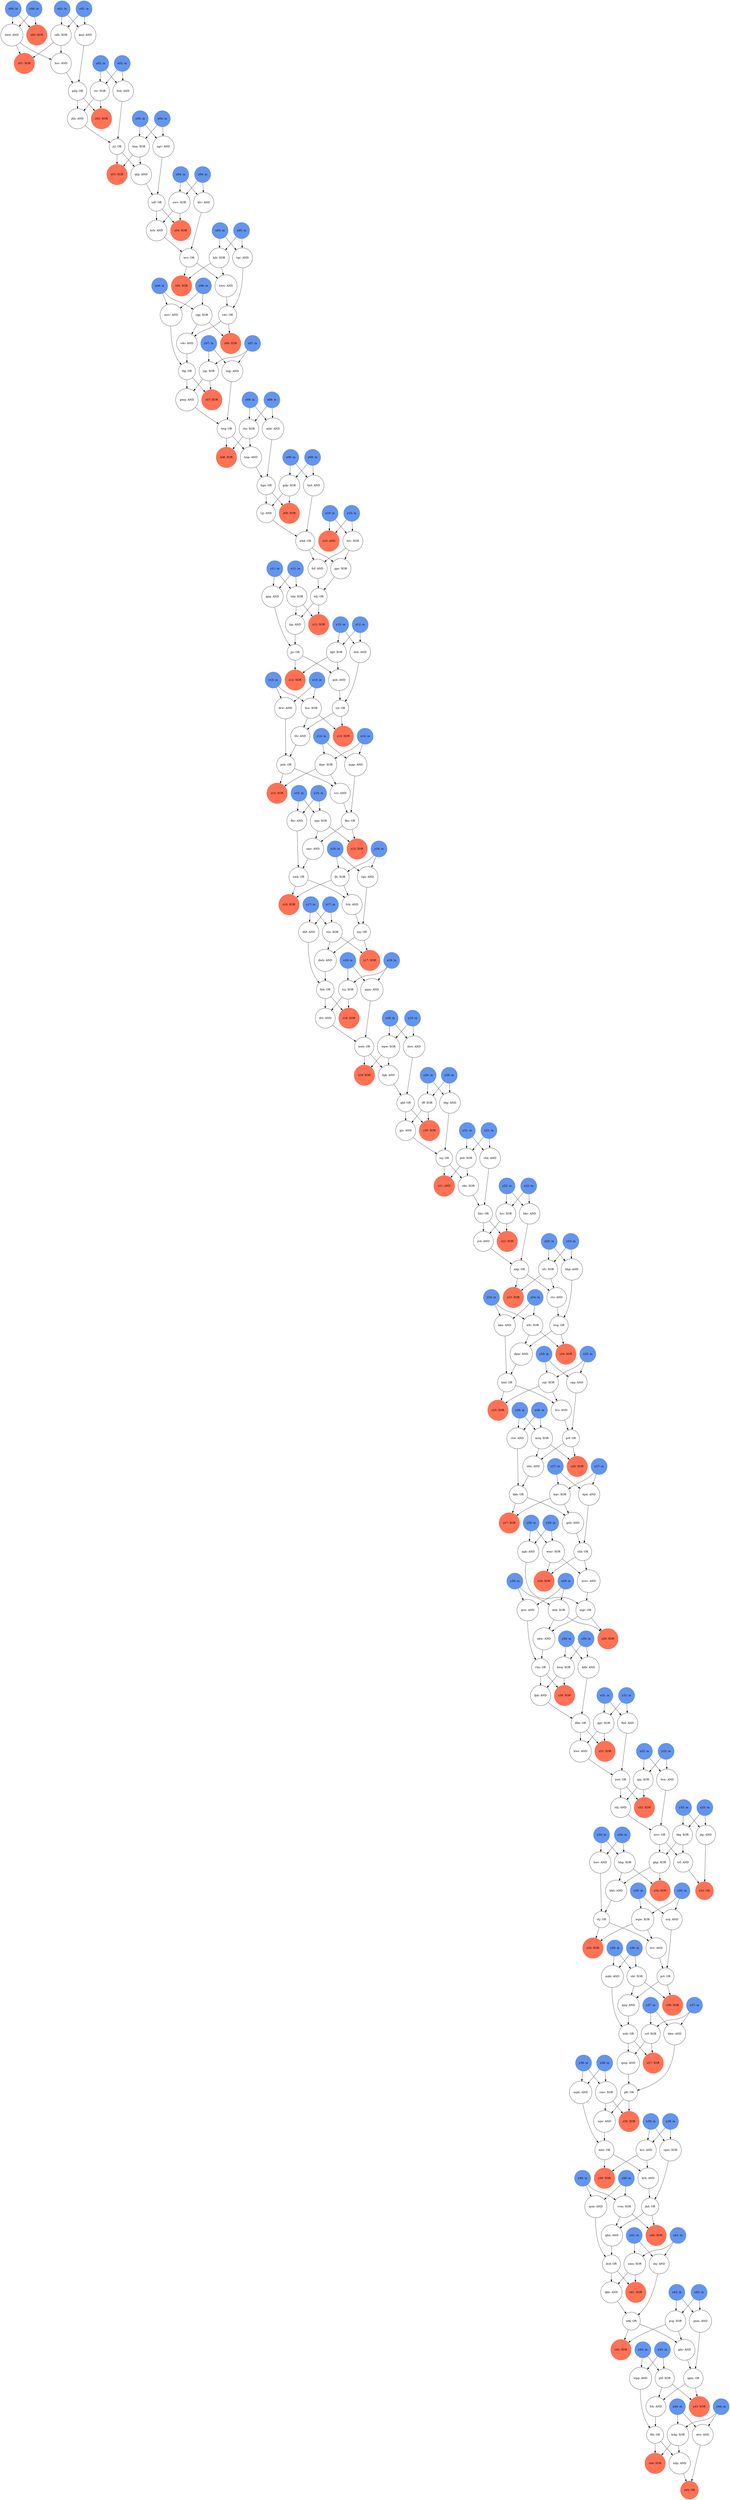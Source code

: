 digraph Day24Graph {
  dwh[shape=circle,label="dwh: AND"]
  hhc[shape=circle,label="hhc: OR"]
  jtg[shape=circle,label="jtg: AND"]
  nkp[shape=circle,label="nkp: OR"]
  x05[shape=circle,label="x05: in",color=cornflowerblue,style=filled]
  z17[shape=circle,label="z17: XOR",color=coral1,style=filled]
  wmr[shape=circle,label="wmr: XOR"]
  sbj[shape=circle,label="sbj: AND"]
  z19[shape=circle,label="z19: XOR",color=coral1,style=filled]
  y01[shape=circle,label="y01: in",color=cornflowerblue,style=filled]
  x25[shape=circle,label="x25: in",color=cornflowerblue,style=filled]
  mgp[shape=circle,label="mgp: AND"]
  dpm[shape=circle,label="dpm: AND"]
  bwn[shape=circle,label="bwn: AND"]
  z22[shape=circle,label="z22: XOR",color=coral1,style=filled]
  y05[shape=circle,label="y05: in",color=cornflowerblue,style=filled]
  y37[shape=circle,label="y37: in",color=cornflowerblue,style=filled]
  y28[shape=circle,label="y28: in",color=cornflowerblue,style=filled]
  fbc[shape=circle,label="fbc: AND"]
  z24[shape=circle,label="z24: XOR",color=coral1,style=filled]
  ctr[shape=circle,label="ctr: XOR"]
  x34[shape=circle,label="x34: in",color=cornflowerblue,style=filled]
  x40[shape=circle,label="x40: in",color=cornflowerblue,style=filled]
  gjs[shape=circle,label="gjs: AND"]
  x32[shape=circle,label="x32: in",color=cornflowerblue,style=filled]
  ndp[shape=circle,label="ndp: AND"]
  y41[shape=circle,label="y41: in",color=cornflowerblue,style=filled]
  jrj[shape=circle,label="jrj: OR"]
  z14[shape=circle,label="z14: XOR",color=coral1,style=filled]
  y33[shape=circle,label="y33: in",color=cornflowerblue,style=filled]
  gmq[shape=circle,label="gmq: AND"]
  rhk[shape=circle,label="rhk: AND"]
  x22[shape=circle,label="x22: in",color=cornflowerblue,style=filled]
  z26[shape=circle,label="z26: XOR",color=coral1,style=filled]
  y25[shape=circle,label="y25: in",color=cornflowerblue,style=filled]
  cpp[shape=circle,label="cpp: XOR"]
  x15[shape=circle,label="x15: in",color=cornflowerblue,style=filled]
  y31[shape=circle,label="y31: in",color=cornflowerblue,style=filled]
  y44[shape=circle,label="y44: in",color=cornflowerblue,style=filled]
  fkn[shape=circle,label="fkn: OR"]
  mgr[shape=circle,label="mgr: OR"]
  qkb[shape=circle,label="qkb: AND"]
  skt[shape=circle,label="skt: XOR"]
  x14[shape=circle,label="x14: in",color=cornflowerblue,style=filled]
  mkh[shape=circle,label="mkh: AND"]
  y12[shape=circle,label="y12: in",color=cornflowerblue,style=filled]
  x43[shape=circle,label="x43: in",color=cornflowerblue,style=filled]
  y19[shape=circle,label="y19: in",color=cornflowerblue,style=filled]
  y23[shape=circle,label="y23: in",color=cornflowerblue,style=filled]
  z31[shape=circle,label="z31: XOR",color=coral1,style=filled]
  rcn[shape=circle,label="rcn: XOR"]
  twg[shape=circle,label="twg: OR"]
  tsj[shape=circle,label="tsj: XOR"]
  fnb[shape=circle,label="fnb: OR"]
  x35[shape=circle,label="x35: in",color=cornflowerblue,style=filled]
  dws[shape=circle,label="dws: AND"]
  x01[shape=circle,label="x01: in",color=cornflowerblue,style=filled]
  z01[shape=circle,label="z01: XOR",color=coral1,style=filled]
  fhd[shape=circle,label="fhd: AND"]
  vdv[shape=circle,label="vdv: OR"]
  z15[shape=circle,label="z15: XOR",color=coral1,style=filled]
  kwq[shape=circle,label="kwq: XOR"]
  z45[shape=circle,label="z45: OR",color=coral1,style=filled]
  z03[shape=circle,label="z03: XOR",color=coral1,style=filled]
  y32[shape=circle,label="y32: in",color=cornflowerblue,style=filled]
  y26[shape=circle,label="y26: in",color=cornflowerblue,style=filled]
  y00[shape=circle,label="y00: in",color=cornflowerblue,style=filled]
  srf[shape=circle,label="srf: XOR"]
  x12[shape=circle,label="x12: in",color=cornflowerblue,style=filled]
  mnv[shape=circle,label="mnv: AND"]
  smr[shape=circle,label="smr: AND"]
  htv[shape=circle,label="htv: XOR"]
  bcs[shape=circle,label="bcs: XOR"]
  x08[shape=circle,label="x08: in",color=cornflowerblue,style=filled]
  tvk[shape=circle,label="tvk: AND"]
  mhr[shape=circle,label="mhr: OR"]
  y13[shape=circle,label="y13: in",color=cornflowerblue,style=filled]
  mwr[shape=circle,label="mwr: AND"]
  z28[shape=circle,label="z28: XOR",color=coral1,style=filled]
  x02[shape=circle,label="x02: in",color=cornflowerblue,style=filled]
  bnn[shape=circle,label="bnn: XOR"]
  cpm[shape=circle,label="cpm: XOR"]
  nbs[shape=circle,label="nbs: AND"]
  ppq[shape=circle,label="ppq: AND"]
  z38[shape=circle,label="z38: XOR",color=coral1,style=filled]
  rtn[shape=circle,label="rtn: XOR"]
  pcf[shape=circle,label="pcf: OR"]
  dtg[shape=circle,label="dtg: AND"]
  z33[shape=circle,label="z33: OR",color=coral1,style=filled]
  y17[shape=circle,label="y17: in",color=cornflowerblue,style=filled]
  y36[shape=circle,label="y36: in",color=cornflowerblue,style=filled]
  y30[shape=circle,label="y30: in",color=cornflowerblue,style=filled]
  jvd[shape=circle,label="jvd: AND"]
  x04[shape=circle,label="x04: in",color=cornflowerblue,style=filled]
  brh[shape=circle,label="brh: AND"]
  pcg[shape=circle,label="pcg: XOR"]
  y14[shape=circle,label="y14: in",color=cornflowerblue,style=filled]
  z36[shape=circle,label="z36: XOR",color=coral1,style=filled]
  x27[shape=circle,label="x27: in",color=cornflowerblue,style=filled]
  kpf[shape=circle,label="kpf: XOR"]
  vvm[shape=circle,label="vvm: XOR"]
  y38[shape=circle,label="y38: in",color=cornflowerblue,style=filled]
  fnw[shape=circle,label="fnw: AND"]
  z18[shape=circle,label="z18: XOR",color=coral1,style=filled]
  y08[shape=circle,label="y08: in",color=cornflowerblue,style=filled]
  x23[shape=circle,label="x23: in",color=cornflowerblue,style=filled]
  wdr[shape=circle,label="wdr: OR"]
  y21[shape=circle,label="y21: in",color=cornflowerblue,style=filled]
  tnd[shape=circle,label="tnd: AND"]
  z21[shape=circle,label="z21: AND",color=coral1,style=filled]
  x00[shape=circle,label="x00: in",color=cornflowerblue,style=filled]
  fjt[shape=circle,label="fjt: XOR"]
  z06[shape=circle,label="z06: XOR",color=coral1,style=filled]
  sqt[shape=circle,label="sqt: XOR"]
  jhd[shape=circle,label="jhd: OR"]
  qtp[shape=circle,label="qtp: AND"]
  z27[shape=circle,label="z27: XOR",color=coral1,style=filled]
  wtc[shape=circle,label="wtc: AND"]
  tfc[shape=circle,label="tfc: AND"]
  ptf[shape=circle,label="ptf: XOR"]
  x38[shape=circle,label="x38: in",color=cornflowerblue,style=filled]
  nwk[shape=circle,label="nwk: OR"]
  bjh[shape=circle,label="bjh: XOR"]
  z20[shape=circle,label="z20: XOR",color=coral1,style=filled]
  hnd[shape=circle,label="hnd: OR"]
  y18[shape=circle,label="y18: in",color=cornflowerblue,style=filled]
  fgk[shape=circle,label="fgk: AND"]
  y15[shape=circle,label="y15: in",color=cornflowerblue,style=filled]
  tkq[shape=circle,label="tkq: XOR"]
  knd[shape=circle,label="knd: AND"]
  qnj[shape=circle,label="qnj: XOR"]
  y43[shape=circle,label="y43: in",color=cornflowerblue,style=filled]
  x11[shape=circle,label="x11: in",color=cornflowerblue,style=filled]
  gpr[shape=circle,label="gpr: XOR"]
  y03[shape=circle,label="y03: in",color=cornflowerblue,style=filled]
  z07[shape=circle,label="z07: XOR",color=coral1,style=filled]
  x17[shape=circle,label="x17: in",color=cornflowerblue,style=filled]
  hnp[shape=circle,label="hnp: AND"]
  y06[shape=circle,label="y06: in",color=cornflowerblue,style=filled]
  pdq[shape=circle,label="pdq: OR"]
  qdc[shape=circle,label="qdc: AND"]
  z29[shape=circle,label="z29: XOR",color=coral1,style=filled]
  brs[shape=circle,label="brs: AND"]
  y29[shape=circle,label="y29: in",color=cornflowerblue,style=filled]
  x20[shape=circle,label="x20: in",color=cornflowerblue,style=filled]
  wpg[shape=circle,label="wpg: AND"]
  hwr[shape=circle,label="hwr: AND"]
  qsh[shape=circle,label="qsh: AND"]
  sdj[shape=circle,label="sdj: AND"]
  hsk[shape=circle,label="hsk: AND"]
  drw[shape=circle,label="drw: AND"]
  tff[shape=circle,label="tff: XOR"]
  drb[shape=circle,label="drb: AND"]
  rqp[shape=circle,label="rqp: XOR"]
  ptd[shape=circle,label="ptd: XOR"]
  x44[shape=circle,label="x44: in",color=cornflowerblue,style=filled]
  x18[shape=circle,label="x18: in",color=cornflowerblue,style=filled]
  z42[shape=circle,label="z42: XOR",color=coral1,style=filled]
  qrw[shape=circle,label="qrw: AND"]
  gnm[shape=circle,label="gnm: AND"]
  qqm[shape=circle,label="qqm: AND"]
  z35[shape=circle,label="z35: XOR",color=coral1,style=filled]
  jsg[shape=circle,label="jsg: XOR"]
  qfd[shape=circle,label="qfd: OR"]
  gbn[shape=circle,label="gbn: AND"]
  ngk[shape=circle,label="ngk: AND"]
  x41[shape=circle,label="x41: in",color=cornflowerblue,style=filled]
  dpd[shape=circle,label="dpd: AND"]
  nsj[shape=circle,label="nsj: OR"]
  kkb[shape=circle,label="kkb: OR"]
  vmv[shape=circle,label="vmv: XOR"]
  ktv[shape=circle,label="ktv: AND"]
  scj[shape=circle,label="scj: OR"]
  gdp[shape=circle,label="gdp: XOR"]
  prt[shape=circle,label="prt: OR"]
  x21[shape=circle,label="x21: in",color=cornflowerblue,style=filled]
  jhh[shape=circle,label="jhh: AND"]
  x09[shape=circle,label="x09: in",color=cornflowerblue,style=filled]
  dqw[shape=circle,label="dqw: XOR"]
  qmp[shape=circle,label="qmp: AND"]
  y04[shape=circle,label="y04: in",color=cornflowerblue,style=filled]
  tfg[shape=circle,label="tfg: OR"]
  y35[shape=circle,label="y35: in",color=cornflowerblue,style=filled]
  hsv[shape=circle,label="hsv: AND"]
  wpw[shape=circle,label="wpw: XOR"]
  krb[shape=circle,label="krb: AND"]
  z25[shape=circle,label="z25: XOR",color=coral1,style=filled]
  drt[shape=circle,label="drt: AND"]
  z02[shape=circle,label="z02: XOR",color=coral1,style=filled]
  z16[shape=circle,label="z16: XOR",color=coral1,style=filled]
  y07[shape=circle,label="y07: in",color=cornflowerblue,style=filled]
  mph[shape=circle,label="mph: AND"]
  jmk[shape=circle,label="jmk: OR"]
  nks[shape=circle,label="nks: XOR"]
  y27[shape=circle,label="y27: in",color=cornflowerblue,style=filled]
  gft[shape=circle,label="gft: OR"]
  tqr[shape=circle,label="tqr: AND"]
  vjj[shape=circle,label="vjj: AND"]
  qgm[shape=circle,label="qgm: OR"]
  cmn[shape=circle,label="cmn: XOR"]
  vhs[shape=circle,label="vhs: OR"]
  bgn[shape=circle,label="bgn: OR"]
  rtj[shape=circle,label="rtj: OR"]
  y24[shape=circle,label="y24: in",color=cornflowerblue,style=filled]
  nwt[shape=circle,label="nwt: OR"]
  x07[shape=circle,label="x07: in",color=cornflowerblue,style=filled]
  dcd[shape=circle,label="dcd: OR"]
  frb[shape=circle,label="frb: AND"]
  y02[shape=circle,label="y02: in",color=cornflowerblue,style=filled]
  x33[shape=circle,label="x33: in",color=cornflowerblue,style=filled]
  z32[shape=circle,label="z32: XOR",color=coral1,style=filled]
  y22[shape=circle,label="y22: in",color=cornflowerblue,style=filled]
  y10[shape=circle,label="y10: in",color=cornflowerblue,style=filled]
  bbr[shape=circle,label="bbr: AND"]
  wfc[shape=circle,label="wfc: XOR"]
  z10[shape=circle,label="z10: AND",color=coral1,style=filled]
  z40[shape=circle,label="z40: XOR",color=coral1,style=filled]
  sfc[shape=circle,label="sfc: XOR"]
  z37[shape=circle,label="z37: XOR",color=coral1,style=filled]
  cdh[shape=circle,label="cdh: XOR"]
  x31[shape=circle,label="x31: in",color=cornflowerblue,style=filled]
  bwd[shape=circle,label="bwd: AND"]
  x29[shape=circle,label="x29: in",color=cornflowerblue,style=filled]
  dfm[shape=circle,label="dfm: OR"]
  khh[shape=circle,label="khh: AND"]
  x42[shape=circle,label="x42: in",color=cornflowerblue,style=filled]
  x06[shape=circle,label="x06: in",color=cornflowerblue,style=filled]
  srq[shape=circle,label="srq: AND"]
  tjg[shape=circle,label="tjg: AND"]
  nwb[shape=circle,label="nwb: OR"]
  ctw[shape=circle,label="ctw: AND"]
  mvc[shape=circle,label="mvc: OR"]
  bvg[shape=circle,label="bvg: OR"]
  x26[shape=circle,label="x26: in",color=cornflowerblue,style=filled]
  fpk[shape=circle,label="fpk: AND"]
  y42[shape=circle,label="y42: in",color=cornflowerblue,style=filled]
  hhg[shape=circle,label="hhg: AND"]
  jjs[shape=circle,label="jjs: OR"]
  ggv[shape=circle,label="ggv: XOR"]
  hkn[shape=circle,label="hkn: AND"]
  tdj[shape=circle,label="tdj: OR"]
  z08[shape=circle,label="z08: XOR",color=coral1,style=filled]
  gpg[shape=circle,label="gpg: AND"]
  z05[shape=circle,label="z05: XOR",color=coral1,style=filled]
  kdb[shape=circle,label="kdb: AND"]
  nwv[shape=circle,label="nwv: XOR"]
  z12[shape=circle,label="z12: XOR",color=coral1,style=filled]
  rtc[shape=circle,label="rtc: AND"]
  wgw[shape=circle,label="wgw: XOR"]
  y34[shape=circle,label="y34: in",color=cornflowerblue,style=filled]
  x10[shape=circle,label="x10: in",color=cornflowerblue,style=filled]
  x30[shape=circle,label="x30: in",color=cornflowerblue,style=filled]
  x37[shape=circle,label="x37: in",color=cornflowerblue,style=filled]
  z11[shape=circle,label="z11: XOR",color=coral1,style=filled]
  bqv[shape=circle,label="bqv: XOR"]
  x19[shape=circle,label="x19: in",color=cornflowerblue,style=filled]
  z23[shape=circle,label="z23: XOR",color=coral1,style=filled]
  x03[shape=circle,label="x03: in",color=cornflowerblue,style=filled]
  vjt[shape=circle,label="vjt: OR"]
  bkw[shape=circle,label="bkw: AND"]
  vrc[shape=circle,label="vrc: AND"]
  x36[shape=circle,label="x36: in",color=cornflowerblue,style=filled]
  y11[shape=circle,label="y11: in",color=cornflowerblue,style=filled]
  x24[shape=circle,label="x24: in",color=cornflowerblue,style=filled]
  z34[shape=circle,label="z34: XOR",color=coral1,style=filled]
  ghp[shape=circle,label="ghp: XOR"]
  z13[shape=circle,label="z13: XOR",color=coral1,style=filled]
  hrr[shape=circle,label="hrr: XOR"]
  rpg[shape=circle,label="rpg: AND"]
  sdk[shape=circle,label="sdk: OR"]
  sqw[shape=circle,label="sqw: AND"]
  z04[shape=circle,label="z04: XOR",color=coral1,style=filled]
  hbg[shape=circle,label="hbg: XOR"]
  tqn[shape=circle,label="tqn: AND"]
  wdg[shape=circle,label="wdg: XOR"]
  y20[shape=circle,label="y20: in",color=cornflowerblue,style=filled]
  wcr[shape=circle,label="wcr: OR"]
  z39[shape=circle,label="z39: XOR",color=coral1,style=filled]
  x16[shape=circle,label="x16: in",color=cornflowerblue,style=filled]
  mrq[shape=circle,label="mrq: XOR"]
  krs[shape=circle,label="krs: AND"]
  vdc[shape=circle,label="vdc: AND"]
  x39[shape=circle,label="x39: in",color=cornflowerblue,style=filled]
  y39[shape=circle,label="y39: in",color=cornflowerblue,style=filled]
  y09[shape=circle,label="y09: in",color=cornflowerblue,style=filled]
  shk[shape=circle,label="shk: OR"]
  fsf[shape=circle,label="fsf: AND"]
  dbf[shape=circle,label="dbf: AND"]
  z30[shape=circle,label="z30: XOR",color=coral1,style=filled]
  mbt[shape=circle,label="mbt: AND"]
  nvr[shape=circle,label="nvr: AND"]
  dnb[shape=circle,label="dnb: XOR"]
  z00[shape=circle,label="z00: XOR",color=coral1,style=filled]
  z41[shape=circle,label="z41: XOR",color=coral1,style=filled]
  bws[shape=circle,label="bws: AND"]
  x28[shape=circle,label="x28: in",color=cornflowerblue,style=filled]
  trf[shape=circle,label="trf: AND"]
  sdf[shape=circle,label="sdf: OR"]
  ngv[shape=circle,label="ngv: AND"]
  y40[shape=circle,label="y40: in",color=cornflowerblue,style=filled]
  qcm[shape=circle,label="qcm: AND"]
  z43[shape=circle,label="z43: XOR",color=coral1,style=filled]
  ftb[shape=circle,label="ftb: OR"]
  x13[shape=circle,label="x13: in",color=cornflowerblue,style=filled]
  z44[shape=circle,label="z44: XOR",color=coral1,style=filled]
  whd[shape=circle,label="whd: OR"]
  y16[shape=circle,label="y16: in",color=cornflowerblue,style=filled]
  wgj[shape=circle,label="wgj: AND"]
  z09[shape=circle,label="z09: XOR",color=coral1,style=filled]
  gnb[shape=circle,label="gnb: AND"]
  nkw[shape=circle,label="nkw: AND"]
  tdq[shape=circle,label="tdq: XOR"]
  rcn -> dwh
  nsj -> dwh
  rhk -> hhc
  nks -> hhc
  y33 -> jtg
  x33 -> jtg
  jvd -> nkp
  bbr -> nkp
  rcn -> z17
  nsj -> z17
  y28 -> wmr
  x28 -> wmr
  y41 -> sbj
  x41 -> sbj
  wpw -> z19
  nwb -> z19
  y14 -> mgp
  x14 -> mgp
  wfc -> dpm
  bvg -> dpm
  bjh -> bwn
  wcr -> bwn
  hrr -> z22
  hhc -> z22
  y15 -> fbc
  x15 -> fbc
  wfc -> z24
  bvg -> z24
  x02 -> ctr
  y02 -> ctr
  tff -> gjs
  qfd -> gjs
  wdg -> ndp
  ftb -> ndp
  hsk -> jrj
  jhh -> jrj
  dqw -> z14
  jmk -> z14
  jsg -> gmq
  tfg -> gmq
  y21 -> rhk
  x21 -> rhk
  mrq -> z26
  pcf -> z26
  x15 -> cpp
  y15 -> cpp
  mgp -> fkn
  vrc -> fkn
  mwr -> mgr
  ngk -> mgr
  cmn -> qkb
  dcd -> qkb
  y36 -> skt
  x36 -> skt
  y36 -> mkh
  x36 -> mkh
  ggv -> z31
  dfm -> z31
  y17 -> rcn
  x17 -> rcn
  wgj -> twg
  gmq -> twg
  x18 -> tsj
  y18 -> tsj
  dbf -> fnb
  dwh -> fnb
  x19 -> dws
  y19 -> dws
  cdh -> z01
  bwd -> z01
  y31 -> fhd
  x31 -> fhd
  bwn -> vdv
  tqr -> vdv
  fkn -> z15
  cpp -> z15
  y30 -> kwq
  x30 -> kwq
  wtc -> z45
  ndp -> z45
  bnn -> z03
  jrj -> z03
  y37 -> srf
  x37 -> srf
  x06 -> mnv
  y06 -> mnv
  cpp -> smr
  fkn -> smr
  y10 -> htv
  x10 -> htv
  x13 -> bcs
  y13 -> bcs
  nwk -> tvk
  fjt -> tvk
  mph -> mhr
  sqw -> mhr
  wmr -> mwr
  shk -> mwr
  wmr -> z28
  shk -> z28
  y03 -> bnn
  x03 -> bnn
  x39 -> cpm
  y39 -> cpm
  pcf -> nbs
  mrq -> nbs
  prt -> ppq
  skt -> ppq
  gft -> z38
  vmv -> z38
  x08 -> rtn
  y08 -> rtn
  rpg -> pcf
  brs -> pcf
  x20 -> dtg
  y20 -> dtg
  jtg -> z33
  trf -> z33
  hrr -> jvd
  hhc -> jvd
  nwv -> brh
  sdf -> brh
  y42 -> pcg
  x42 -> pcg
  skt -> z36
  prt -> z36
  x12 -> kpf
  y12 -> kpf
  x40 -> vvm
  y40 -> vvm
  y32 -> fnw
  x32 -> fnw
  tsj -> z18
  fnb -> z18
  mkh -> wdr
  ppq -> wdr
  y09 -> tnd
  x09 -> tnd
  ptd -> z21
  scj -> z21
  x16 -> fjt
  y16 -> fjt
  rqp -> z06
  vdv -> z06
  y25 -> sqt
  x25 -> sqt
  krb -> jhd
  cpm -> jhd
  jrj -> qtp
  bnn -> qtp
  bqv -> z27
  kkb -> z27
  x44 -> wtc
  y44 -> wtc
  bcs -> tfc
  vjt -> tfc
  y43 -> ptf
  x43 -> ptf
  fbc -> nwk
  smr -> nwk
  x05 -> bjh
  y05 -> bjh
  qfd -> z20
  tff -> z20
  dpm -> hnd
  hkn -> hnd
  nwb -> fgk
  wpw -> fgk
  y33 -> tkq
  x33 -> tkq
  y01 -> knd
  x01 -> knd
  y32 -> qnj
  x32 -> qnj
  htv -> gpr
  whd -> gpr
  tfg -> z07
  jsg -> z07
  twg -> hnp
  rtn -> hnp
  knd -> pdq
  hsv -> pdq
  sdk -> qdc
  pcg -> qdc
  dnb -> z29
  mgr -> z29
  hnd -> brs
  sqt -> brs
  y43 -> wpg
  x43 -> wpg
  y34 -> hwr
  x34 -> hwr
  kpf -> qsh
  jjs -> qsh
  nwt -> sdj
  qnj -> sdj
  x02 -> hsk
  y02 -> hsk
  x13 -> drw
  y13 -> drw
  y20 -> tff
  x20 -> tff
  x12 -> drb
  y12 -> drb
  x06 -> rqp
  y06 -> rqp
  y21 -> ptd
  x21 -> ptd
  sdk -> z42
  pcg -> z42
  y29 -> qrw
  x29 -> qrw
  y42 -> gnm
  x42 -> gnm
  x18 -> qqm
  y18 -> qqm
  wgw -> z35
  rtj -> z35
  x07 -> jsg
  y07 -> jsg
  dws -> qfd
  fgk -> qfd
  jhd -> gbn
  vvm -> gbn
  y28 -> ngk
  x28 -> ngk
  x27 -> dpd
  y27 -> dpd
  tqn -> nsj
  tvk -> nsj
  ctw -> kkb
  nbs -> kkb
  x38 -> vmv
  y38 -> vmv
  x04 -> ktv
  y04 -> ktv
  dtg -> scj
  gjs -> scj
  x09 -> gdp
  y09 -> gdp
  nvr -> prt
  srq -> prt
  pdq -> jhh
  ctr -> jhh
  x14 -> dqw
  y14 -> dqw
  srf -> qmp
  wdr -> qmp
  mnv -> tfg
  vdc -> tfg
  cdh -> hsv
  bwd -> hsv
  y19 -> wpw
  x19 -> wpw
  mhr -> krb
  krs -> krb
  hnd -> z25
  sqt -> z25
  fnb -> drt
  tsj -> drt
  ctr -> z02
  pdq -> z02
  nwk -> z16
  fjt -> z16
  x38 -> mph
  y38 -> mph
  drw -> jmk
  tfc -> jmk
  scj -> nks
  ptd -> nks
  bkw -> gft
  qmp -> gft
  x05 -> tqr
  y05 -> tqr
  bgn -> vjj
  gdp -> vjj
  qdc -> qgm
  gnm -> qgm
  x41 -> cmn
  y41 -> cmn
  qrw -> vhs
  nkw -> vhs
  hnp -> bgn
  mbt -> bgn
  hwr -> rtj
  khh -> rtj
  fhd -> nwt
  bws -> nwt
  gbn -> dcd
  qcm -> dcd
  ptf -> frb
  qgm -> frb
  qnj -> z32
  nwt -> z32
  x22 -> bbr
  y22 -> bbr
  y24 -> wfc
  x24 -> wfc
  x10 -> z10
  y10 -> z10
  vvm -> z40
  jhd -> z40
  y23 -> sfc
  x23 -> sfc
  srf -> z37
  wdr -> z37
  x01 -> cdh
  y01 -> cdh
  y00 -> bwd
  x00 -> bwd
  kdb -> dfm
  fpk -> dfm
  ghp -> khh
  hbg -> khh
  y35 -> srq
  x35 -> srq
  tdq -> tjg
  tdj -> tjg
  drt -> nwb
  qqm -> nwb
  x26 -> ctw
  y26 -> ctw
  fnw -> mvc
  sdj -> mvc
  rtc -> bvg
  hhg -> bvg
  vhs -> fpk
  kwq -> fpk
  y23 -> hhg
  x23 -> hhg
  gpg -> jjs
  tjg -> jjs
  y31 -> ggv
  x31 -> ggv
  x24 -> hkn
  y24 -> hkn
  fsf -> tdj
  gpr -> tdj
  twg -> z08
  rtn -> z08
  x11 -> gpg
  y11 -> gpg
  wcr -> z05
  bjh -> z05
  x30 -> kdb
  y30 -> kdb
  y04 -> nwv
  x04 -> nwv
  jjs -> z12
  kpf -> z12
  sfc -> rtc
  nkp -> rtc
  x35 -> wgw
  y35 -> wgw
  tdq -> z11
  tdj -> z11
  y27 -> bqv
  x27 -> bqv
  nkp -> z23
  sfc -> z23
  drb -> vjt
  qsh -> vjt
  x37 -> bkw
  y37 -> bkw
  dqw -> vrc
  jmk -> vrc
  ghp -> z34
  hbg -> z34
  tkq -> ghp
  mvc -> ghp
  bcs -> z13
  vjt -> z13
  y22 -> hrr
  x22 -> hrr
  y25 -> rpg
  x25 -> rpg
  qkb -> sdk
  sbj -> sdk
  vmv -> sqw
  gft -> sqw
  nwv -> z04
  sdf -> z04
  x34 -> hbg
  y34 -> hbg
  x16 -> tqn
  y16 -> tqn
  x44 -> wdg
  y44 -> wdg
  ktv -> wcr
  brh -> wcr
  krs -> z39
  mhr -> z39
  y26 -> mrq
  x26 -> mrq
  y39 -> krs
  x39 -> krs
  rqp -> vdc
  vdv -> vdc
  dpd -> shk
  gnb -> shk
  whd -> fsf
  htv -> fsf
  y17 -> dbf
  x17 -> dbf
  vhs -> z30
  kwq -> z30
  x08 -> mbt
  y08 -> mbt
  rtj -> nvr
  wgw -> nvr
  x29 -> dnb
  y29 -> dnb
  y00 -> z00
  x00 -> z00
  dcd -> z41
  cmn -> z41
  dfm -> bws
  ggv -> bws
  mvc -> trf
  tkq -> trf
  ngv -> sdf
  qtp -> sdf
  y03 -> ngv
  x03 -> ngv
  x40 -> qcm
  y40 -> qcm
  qgm -> z43
  ptf -> z43
  wpg -> ftb
  frb -> ftb
  ftb -> z44
  wdg -> z44
  tnd -> whd
  vjj -> whd
  y07 -> wgj
  x07 -> wgj
  bgn -> z09
  gdp -> z09
  kkb -> gnb
  bqv -> gnb
  mgr -> nkw
  dnb -> nkw
  x11 -> tdq
  y11 -> tdq
}